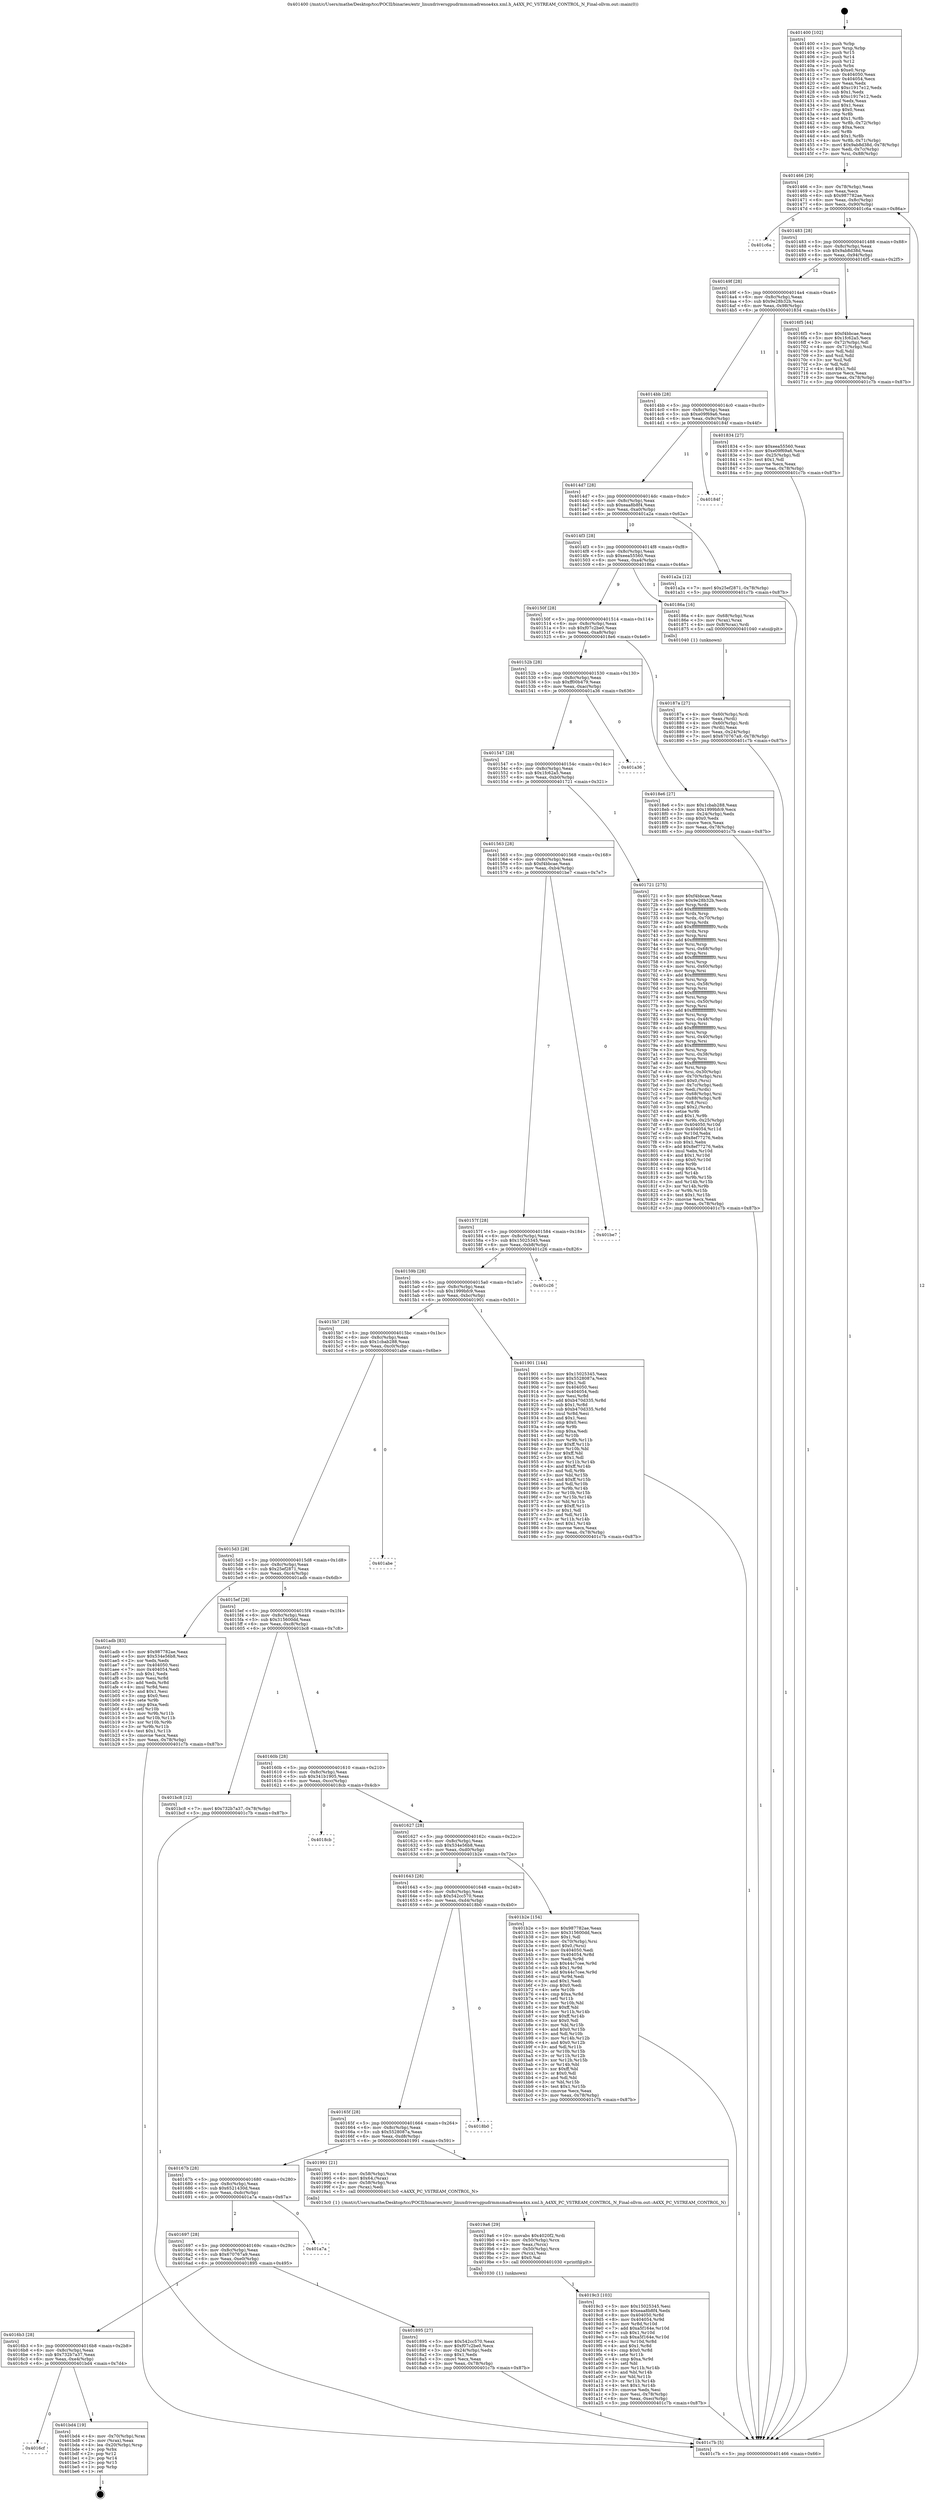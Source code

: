 digraph "0x401400" {
  label = "0x401400 (/mnt/c/Users/mathe/Desktop/tcc/POCII/binaries/extr_linuxdriversgpudrmmsmadrenoa4xx.xml.h_A4XX_PC_VSTREAM_CONTROL_N_Final-ollvm.out::main(0))"
  labelloc = "t"
  node[shape=record]

  Entry [label="",width=0.3,height=0.3,shape=circle,fillcolor=black,style=filled]
  "0x401466" [label="{
     0x401466 [29]\l
     | [instrs]\l
     &nbsp;&nbsp;0x401466 \<+3\>: mov -0x78(%rbp),%eax\l
     &nbsp;&nbsp;0x401469 \<+2\>: mov %eax,%ecx\l
     &nbsp;&nbsp;0x40146b \<+6\>: sub $0x987782ae,%ecx\l
     &nbsp;&nbsp;0x401471 \<+6\>: mov %eax,-0x8c(%rbp)\l
     &nbsp;&nbsp;0x401477 \<+6\>: mov %ecx,-0x90(%rbp)\l
     &nbsp;&nbsp;0x40147d \<+6\>: je 0000000000401c6a \<main+0x86a\>\l
  }"]
  "0x401c6a" [label="{
     0x401c6a\l
  }", style=dashed]
  "0x401483" [label="{
     0x401483 [28]\l
     | [instrs]\l
     &nbsp;&nbsp;0x401483 \<+5\>: jmp 0000000000401488 \<main+0x88\>\l
     &nbsp;&nbsp;0x401488 \<+6\>: mov -0x8c(%rbp),%eax\l
     &nbsp;&nbsp;0x40148e \<+5\>: sub $0x9ab8d38d,%eax\l
     &nbsp;&nbsp;0x401493 \<+6\>: mov %eax,-0x94(%rbp)\l
     &nbsp;&nbsp;0x401499 \<+6\>: je 00000000004016f5 \<main+0x2f5\>\l
  }"]
  Exit [label="",width=0.3,height=0.3,shape=circle,fillcolor=black,style=filled,peripheries=2]
  "0x4016f5" [label="{
     0x4016f5 [44]\l
     | [instrs]\l
     &nbsp;&nbsp;0x4016f5 \<+5\>: mov $0xf4bbcae,%eax\l
     &nbsp;&nbsp;0x4016fa \<+5\>: mov $0x1fc62a5,%ecx\l
     &nbsp;&nbsp;0x4016ff \<+3\>: mov -0x72(%rbp),%dl\l
     &nbsp;&nbsp;0x401702 \<+4\>: mov -0x71(%rbp),%sil\l
     &nbsp;&nbsp;0x401706 \<+3\>: mov %dl,%dil\l
     &nbsp;&nbsp;0x401709 \<+3\>: and %sil,%dil\l
     &nbsp;&nbsp;0x40170c \<+3\>: xor %sil,%dl\l
     &nbsp;&nbsp;0x40170f \<+3\>: or %dl,%dil\l
     &nbsp;&nbsp;0x401712 \<+4\>: test $0x1,%dil\l
     &nbsp;&nbsp;0x401716 \<+3\>: cmovne %ecx,%eax\l
     &nbsp;&nbsp;0x401719 \<+3\>: mov %eax,-0x78(%rbp)\l
     &nbsp;&nbsp;0x40171c \<+5\>: jmp 0000000000401c7b \<main+0x87b\>\l
  }"]
  "0x40149f" [label="{
     0x40149f [28]\l
     | [instrs]\l
     &nbsp;&nbsp;0x40149f \<+5\>: jmp 00000000004014a4 \<main+0xa4\>\l
     &nbsp;&nbsp;0x4014a4 \<+6\>: mov -0x8c(%rbp),%eax\l
     &nbsp;&nbsp;0x4014aa \<+5\>: sub $0x9e28b32b,%eax\l
     &nbsp;&nbsp;0x4014af \<+6\>: mov %eax,-0x98(%rbp)\l
     &nbsp;&nbsp;0x4014b5 \<+6\>: je 0000000000401834 \<main+0x434\>\l
  }"]
  "0x401c7b" [label="{
     0x401c7b [5]\l
     | [instrs]\l
     &nbsp;&nbsp;0x401c7b \<+5\>: jmp 0000000000401466 \<main+0x66\>\l
  }"]
  "0x401400" [label="{
     0x401400 [102]\l
     | [instrs]\l
     &nbsp;&nbsp;0x401400 \<+1\>: push %rbp\l
     &nbsp;&nbsp;0x401401 \<+3\>: mov %rsp,%rbp\l
     &nbsp;&nbsp;0x401404 \<+2\>: push %r15\l
     &nbsp;&nbsp;0x401406 \<+2\>: push %r14\l
     &nbsp;&nbsp;0x401408 \<+2\>: push %r12\l
     &nbsp;&nbsp;0x40140a \<+1\>: push %rbx\l
     &nbsp;&nbsp;0x40140b \<+7\>: sub $0xe0,%rsp\l
     &nbsp;&nbsp;0x401412 \<+7\>: mov 0x404050,%eax\l
     &nbsp;&nbsp;0x401419 \<+7\>: mov 0x404054,%ecx\l
     &nbsp;&nbsp;0x401420 \<+2\>: mov %eax,%edx\l
     &nbsp;&nbsp;0x401422 \<+6\>: add $0xc1917e12,%edx\l
     &nbsp;&nbsp;0x401428 \<+3\>: sub $0x1,%edx\l
     &nbsp;&nbsp;0x40142b \<+6\>: sub $0xc1917e12,%edx\l
     &nbsp;&nbsp;0x401431 \<+3\>: imul %edx,%eax\l
     &nbsp;&nbsp;0x401434 \<+3\>: and $0x1,%eax\l
     &nbsp;&nbsp;0x401437 \<+3\>: cmp $0x0,%eax\l
     &nbsp;&nbsp;0x40143a \<+4\>: sete %r8b\l
     &nbsp;&nbsp;0x40143e \<+4\>: and $0x1,%r8b\l
     &nbsp;&nbsp;0x401442 \<+4\>: mov %r8b,-0x72(%rbp)\l
     &nbsp;&nbsp;0x401446 \<+3\>: cmp $0xa,%ecx\l
     &nbsp;&nbsp;0x401449 \<+4\>: setl %r8b\l
     &nbsp;&nbsp;0x40144d \<+4\>: and $0x1,%r8b\l
     &nbsp;&nbsp;0x401451 \<+4\>: mov %r8b,-0x71(%rbp)\l
     &nbsp;&nbsp;0x401455 \<+7\>: movl $0x9ab8d38d,-0x78(%rbp)\l
     &nbsp;&nbsp;0x40145c \<+3\>: mov %edi,-0x7c(%rbp)\l
     &nbsp;&nbsp;0x40145f \<+7\>: mov %rsi,-0x88(%rbp)\l
  }"]
  "0x4016cf" [label="{
     0x4016cf\l
  }", style=dashed]
  "0x401834" [label="{
     0x401834 [27]\l
     | [instrs]\l
     &nbsp;&nbsp;0x401834 \<+5\>: mov $0xeea55560,%eax\l
     &nbsp;&nbsp;0x401839 \<+5\>: mov $0xe09f69a6,%ecx\l
     &nbsp;&nbsp;0x40183e \<+3\>: mov -0x25(%rbp),%dl\l
     &nbsp;&nbsp;0x401841 \<+3\>: test $0x1,%dl\l
     &nbsp;&nbsp;0x401844 \<+3\>: cmovne %ecx,%eax\l
     &nbsp;&nbsp;0x401847 \<+3\>: mov %eax,-0x78(%rbp)\l
     &nbsp;&nbsp;0x40184a \<+5\>: jmp 0000000000401c7b \<main+0x87b\>\l
  }"]
  "0x4014bb" [label="{
     0x4014bb [28]\l
     | [instrs]\l
     &nbsp;&nbsp;0x4014bb \<+5\>: jmp 00000000004014c0 \<main+0xc0\>\l
     &nbsp;&nbsp;0x4014c0 \<+6\>: mov -0x8c(%rbp),%eax\l
     &nbsp;&nbsp;0x4014c6 \<+5\>: sub $0xe09f69a6,%eax\l
     &nbsp;&nbsp;0x4014cb \<+6\>: mov %eax,-0x9c(%rbp)\l
     &nbsp;&nbsp;0x4014d1 \<+6\>: je 000000000040184f \<main+0x44f\>\l
  }"]
  "0x401bd4" [label="{
     0x401bd4 [19]\l
     | [instrs]\l
     &nbsp;&nbsp;0x401bd4 \<+4\>: mov -0x70(%rbp),%rax\l
     &nbsp;&nbsp;0x401bd8 \<+2\>: mov (%rax),%eax\l
     &nbsp;&nbsp;0x401bda \<+4\>: lea -0x20(%rbp),%rsp\l
     &nbsp;&nbsp;0x401bde \<+1\>: pop %rbx\l
     &nbsp;&nbsp;0x401bdf \<+2\>: pop %r12\l
     &nbsp;&nbsp;0x401be1 \<+2\>: pop %r14\l
     &nbsp;&nbsp;0x401be3 \<+2\>: pop %r15\l
     &nbsp;&nbsp;0x401be5 \<+1\>: pop %rbp\l
     &nbsp;&nbsp;0x401be6 \<+1\>: ret\l
  }"]
  "0x40184f" [label="{
     0x40184f\l
  }", style=dashed]
  "0x4014d7" [label="{
     0x4014d7 [28]\l
     | [instrs]\l
     &nbsp;&nbsp;0x4014d7 \<+5\>: jmp 00000000004014dc \<main+0xdc\>\l
     &nbsp;&nbsp;0x4014dc \<+6\>: mov -0x8c(%rbp),%eax\l
     &nbsp;&nbsp;0x4014e2 \<+5\>: sub $0xeaa8b8f4,%eax\l
     &nbsp;&nbsp;0x4014e7 \<+6\>: mov %eax,-0xa0(%rbp)\l
     &nbsp;&nbsp;0x4014ed \<+6\>: je 0000000000401a2a \<main+0x62a\>\l
  }"]
  "0x4019c3" [label="{
     0x4019c3 [103]\l
     | [instrs]\l
     &nbsp;&nbsp;0x4019c3 \<+5\>: mov $0x15025345,%esi\l
     &nbsp;&nbsp;0x4019c8 \<+5\>: mov $0xeaa8b8f4,%edx\l
     &nbsp;&nbsp;0x4019cd \<+8\>: mov 0x404050,%r8d\l
     &nbsp;&nbsp;0x4019d5 \<+8\>: mov 0x404054,%r9d\l
     &nbsp;&nbsp;0x4019dd \<+3\>: mov %r8d,%r10d\l
     &nbsp;&nbsp;0x4019e0 \<+7\>: add $0xa5f164e,%r10d\l
     &nbsp;&nbsp;0x4019e7 \<+4\>: sub $0x1,%r10d\l
     &nbsp;&nbsp;0x4019eb \<+7\>: sub $0xa5f164e,%r10d\l
     &nbsp;&nbsp;0x4019f2 \<+4\>: imul %r10d,%r8d\l
     &nbsp;&nbsp;0x4019f6 \<+4\>: and $0x1,%r8d\l
     &nbsp;&nbsp;0x4019fa \<+4\>: cmp $0x0,%r8d\l
     &nbsp;&nbsp;0x4019fe \<+4\>: sete %r11b\l
     &nbsp;&nbsp;0x401a02 \<+4\>: cmp $0xa,%r9d\l
     &nbsp;&nbsp;0x401a06 \<+3\>: setl %bl\l
     &nbsp;&nbsp;0x401a09 \<+3\>: mov %r11b,%r14b\l
     &nbsp;&nbsp;0x401a0c \<+3\>: and %bl,%r14b\l
     &nbsp;&nbsp;0x401a0f \<+3\>: xor %bl,%r11b\l
     &nbsp;&nbsp;0x401a12 \<+3\>: or %r11b,%r14b\l
     &nbsp;&nbsp;0x401a15 \<+4\>: test $0x1,%r14b\l
     &nbsp;&nbsp;0x401a19 \<+3\>: cmovne %edx,%esi\l
     &nbsp;&nbsp;0x401a1c \<+3\>: mov %esi,-0x78(%rbp)\l
     &nbsp;&nbsp;0x401a1f \<+6\>: mov %eax,-0xec(%rbp)\l
     &nbsp;&nbsp;0x401a25 \<+5\>: jmp 0000000000401c7b \<main+0x87b\>\l
  }"]
  "0x401a2a" [label="{
     0x401a2a [12]\l
     | [instrs]\l
     &nbsp;&nbsp;0x401a2a \<+7\>: movl $0x25ef2871,-0x78(%rbp)\l
     &nbsp;&nbsp;0x401a31 \<+5\>: jmp 0000000000401c7b \<main+0x87b\>\l
  }"]
  "0x4014f3" [label="{
     0x4014f3 [28]\l
     | [instrs]\l
     &nbsp;&nbsp;0x4014f3 \<+5\>: jmp 00000000004014f8 \<main+0xf8\>\l
     &nbsp;&nbsp;0x4014f8 \<+6\>: mov -0x8c(%rbp),%eax\l
     &nbsp;&nbsp;0x4014fe \<+5\>: sub $0xeea55560,%eax\l
     &nbsp;&nbsp;0x401503 \<+6\>: mov %eax,-0xa4(%rbp)\l
     &nbsp;&nbsp;0x401509 \<+6\>: je 000000000040186a \<main+0x46a\>\l
  }"]
  "0x4019a6" [label="{
     0x4019a6 [29]\l
     | [instrs]\l
     &nbsp;&nbsp;0x4019a6 \<+10\>: movabs $0x4020f2,%rdi\l
     &nbsp;&nbsp;0x4019b0 \<+4\>: mov -0x50(%rbp),%rcx\l
     &nbsp;&nbsp;0x4019b4 \<+2\>: mov %eax,(%rcx)\l
     &nbsp;&nbsp;0x4019b6 \<+4\>: mov -0x50(%rbp),%rcx\l
     &nbsp;&nbsp;0x4019ba \<+2\>: mov (%rcx),%esi\l
     &nbsp;&nbsp;0x4019bc \<+2\>: mov $0x0,%al\l
     &nbsp;&nbsp;0x4019be \<+5\>: call 0000000000401030 \<printf@plt\>\l
     | [calls]\l
     &nbsp;&nbsp;0x401030 \{1\} (unknown)\l
  }"]
  "0x40186a" [label="{
     0x40186a [16]\l
     | [instrs]\l
     &nbsp;&nbsp;0x40186a \<+4\>: mov -0x68(%rbp),%rax\l
     &nbsp;&nbsp;0x40186e \<+3\>: mov (%rax),%rax\l
     &nbsp;&nbsp;0x401871 \<+4\>: mov 0x8(%rax),%rdi\l
     &nbsp;&nbsp;0x401875 \<+5\>: call 0000000000401040 \<atoi@plt\>\l
     | [calls]\l
     &nbsp;&nbsp;0x401040 \{1\} (unknown)\l
  }"]
  "0x40150f" [label="{
     0x40150f [28]\l
     | [instrs]\l
     &nbsp;&nbsp;0x40150f \<+5\>: jmp 0000000000401514 \<main+0x114\>\l
     &nbsp;&nbsp;0x401514 \<+6\>: mov -0x8c(%rbp),%eax\l
     &nbsp;&nbsp;0x40151a \<+5\>: sub $0xf07c2be0,%eax\l
     &nbsp;&nbsp;0x40151f \<+6\>: mov %eax,-0xa8(%rbp)\l
     &nbsp;&nbsp;0x401525 \<+6\>: je 00000000004018e6 \<main+0x4e6\>\l
  }"]
  "0x4016b3" [label="{
     0x4016b3 [28]\l
     | [instrs]\l
     &nbsp;&nbsp;0x4016b3 \<+5\>: jmp 00000000004016b8 \<main+0x2b8\>\l
     &nbsp;&nbsp;0x4016b8 \<+6\>: mov -0x8c(%rbp),%eax\l
     &nbsp;&nbsp;0x4016be \<+5\>: sub $0x732b7a37,%eax\l
     &nbsp;&nbsp;0x4016c3 \<+6\>: mov %eax,-0xe4(%rbp)\l
     &nbsp;&nbsp;0x4016c9 \<+6\>: je 0000000000401bd4 \<main+0x7d4\>\l
  }"]
  "0x4018e6" [label="{
     0x4018e6 [27]\l
     | [instrs]\l
     &nbsp;&nbsp;0x4018e6 \<+5\>: mov $0x1cbab288,%eax\l
     &nbsp;&nbsp;0x4018eb \<+5\>: mov $0x1999bfc9,%ecx\l
     &nbsp;&nbsp;0x4018f0 \<+3\>: mov -0x24(%rbp),%edx\l
     &nbsp;&nbsp;0x4018f3 \<+3\>: cmp $0x0,%edx\l
     &nbsp;&nbsp;0x4018f6 \<+3\>: cmove %ecx,%eax\l
     &nbsp;&nbsp;0x4018f9 \<+3\>: mov %eax,-0x78(%rbp)\l
     &nbsp;&nbsp;0x4018fc \<+5\>: jmp 0000000000401c7b \<main+0x87b\>\l
  }"]
  "0x40152b" [label="{
     0x40152b [28]\l
     | [instrs]\l
     &nbsp;&nbsp;0x40152b \<+5\>: jmp 0000000000401530 \<main+0x130\>\l
     &nbsp;&nbsp;0x401530 \<+6\>: mov -0x8c(%rbp),%eax\l
     &nbsp;&nbsp;0x401536 \<+5\>: sub $0xff00b479,%eax\l
     &nbsp;&nbsp;0x40153b \<+6\>: mov %eax,-0xac(%rbp)\l
     &nbsp;&nbsp;0x401541 \<+6\>: je 0000000000401a36 \<main+0x636\>\l
  }"]
  "0x401895" [label="{
     0x401895 [27]\l
     | [instrs]\l
     &nbsp;&nbsp;0x401895 \<+5\>: mov $0x542cc570,%eax\l
     &nbsp;&nbsp;0x40189a \<+5\>: mov $0xf07c2be0,%ecx\l
     &nbsp;&nbsp;0x40189f \<+3\>: mov -0x24(%rbp),%edx\l
     &nbsp;&nbsp;0x4018a2 \<+3\>: cmp $0x1,%edx\l
     &nbsp;&nbsp;0x4018a5 \<+3\>: cmovl %ecx,%eax\l
     &nbsp;&nbsp;0x4018a8 \<+3\>: mov %eax,-0x78(%rbp)\l
     &nbsp;&nbsp;0x4018ab \<+5\>: jmp 0000000000401c7b \<main+0x87b\>\l
  }"]
  "0x401a36" [label="{
     0x401a36\l
  }", style=dashed]
  "0x401547" [label="{
     0x401547 [28]\l
     | [instrs]\l
     &nbsp;&nbsp;0x401547 \<+5\>: jmp 000000000040154c \<main+0x14c\>\l
     &nbsp;&nbsp;0x40154c \<+6\>: mov -0x8c(%rbp),%eax\l
     &nbsp;&nbsp;0x401552 \<+5\>: sub $0x1fc62a5,%eax\l
     &nbsp;&nbsp;0x401557 \<+6\>: mov %eax,-0xb0(%rbp)\l
     &nbsp;&nbsp;0x40155d \<+6\>: je 0000000000401721 \<main+0x321\>\l
  }"]
  "0x401697" [label="{
     0x401697 [28]\l
     | [instrs]\l
     &nbsp;&nbsp;0x401697 \<+5\>: jmp 000000000040169c \<main+0x29c\>\l
     &nbsp;&nbsp;0x40169c \<+6\>: mov -0x8c(%rbp),%eax\l
     &nbsp;&nbsp;0x4016a2 \<+5\>: sub $0x670767a9,%eax\l
     &nbsp;&nbsp;0x4016a7 \<+6\>: mov %eax,-0xe0(%rbp)\l
     &nbsp;&nbsp;0x4016ad \<+6\>: je 0000000000401895 \<main+0x495\>\l
  }"]
  "0x401721" [label="{
     0x401721 [275]\l
     | [instrs]\l
     &nbsp;&nbsp;0x401721 \<+5\>: mov $0xf4bbcae,%eax\l
     &nbsp;&nbsp;0x401726 \<+5\>: mov $0x9e28b32b,%ecx\l
     &nbsp;&nbsp;0x40172b \<+3\>: mov %rsp,%rdx\l
     &nbsp;&nbsp;0x40172e \<+4\>: add $0xfffffffffffffff0,%rdx\l
     &nbsp;&nbsp;0x401732 \<+3\>: mov %rdx,%rsp\l
     &nbsp;&nbsp;0x401735 \<+4\>: mov %rdx,-0x70(%rbp)\l
     &nbsp;&nbsp;0x401739 \<+3\>: mov %rsp,%rdx\l
     &nbsp;&nbsp;0x40173c \<+4\>: add $0xfffffffffffffff0,%rdx\l
     &nbsp;&nbsp;0x401740 \<+3\>: mov %rdx,%rsp\l
     &nbsp;&nbsp;0x401743 \<+3\>: mov %rsp,%rsi\l
     &nbsp;&nbsp;0x401746 \<+4\>: add $0xfffffffffffffff0,%rsi\l
     &nbsp;&nbsp;0x40174a \<+3\>: mov %rsi,%rsp\l
     &nbsp;&nbsp;0x40174d \<+4\>: mov %rsi,-0x68(%rbp)\l
     &nbsp;&nbsp;0x401751 \<+3\>: mov %rsp,%rsi\l
     &nbsp;&nbsp;0x401754 \<+4\>: add $0xfffffffffffffff0,%rsi\l
     &nbsp;&nbsp;0x401758 \<+3\>: mov %rsi,%rsp\l
     &nbsp;&nbsp;0x40175b \<+4\>: mov %rsi,-0x60(%rbp)\l
     &nbsp;&nbsp;0x40175f \<+3\>: mov %rsp,%rsi\l
     &nbsp;&nbsp;0x401762 \<+4\>: add $0xfffffffffffffff0,%rsi\l
     &nbsp;&nbsp;0x401766 \<+3\>: mov %rsi,%rsp\l
     &nbsp;&nbsp;0x401769 \<+4\>: mov %rsi,-0x58(%rbp)\l
     &nbsp;&nbsp;0x40176d \<+3\>: mov %rsp,%rsi\l
     &nbsp;&nbsp;0x401770 \<+4\>: add $0xfffffffffffffff0,%rsi\l
     &nbsp;&nbsp;0x401774 \<+3\>: mov %rsi,%rsp\l
     &nbsp;&nbsp;0x401777 \<+4\>: mov %rsi,-0x50(%rbp)\l
     &nbsp;&nbsp;0x40177b \<+3\>: mov %rsp,%rsi\l
     &nbsp;&nbsp;0x40177e \<+4\>: add $0xfffffffffffffff0,%rsi\l
     &nbsp;&nbsp;0x401782 \<+3\>: mov %rsi,%rsp\l
     &nbsp;&nbsp;0x401785 \<+4\>: mov %rsi,-0x48(%rbp)\l
     &nbsp;&nbsp;0x401789 \<+3\>: mov %rsp,%rsi\l
     &nbsp;&nbsp;0x40178c \<+4\>: add $0xfffffffffffffff0,%rsi\l
     &nbsp;&nbsp;0x401790 \<+3\>: mov %rsi,%rsp\l
     &nbsp;&nbsp;0x401793 \<+4\>: mov %rsi,-0x40(%rbp)\l
     &nbsp;&nbsp;0x401797 \<+3\>: mov %rsp,%rsi\l
     &nbsp;&nbsp;0x40179a \<+4\>: add $0xfffffffffffffff0,%rsi\l
     &nbsp;&nbsp;0x40179e \<+3\>: mov %rsi,%rsp\l
     &nbsp;&nbsp;0x4017a1 \<+4\>: mov %rsi,-0x38(%rbp)\l
     &nbsp;&nbsp;0x4017a5 \<+3\>: mov %rsp,%rsi\l
     &nbsp;&nbsp;0x4017a8 \<+4\>: add $0xfffffffffffffff0,%rsi\l
     &nbsp;&nbsp;0x4017ac \<+3\>: mov %rsi,%rsp\l
     &nbsp;&nbsp;0x4017af \<+4\>: mov %rsi,-0x30(%rbp)\l
     &nbsp;&nbsp;0x4017b3 \<+4\>: mov -0x70(%rbp),%rsi\l
     &nbsp;&nbsp;0x4017b7 \<+6\>: movl $0x0,(%rsi)\l
     &nbsp;&nbsp;0x4017bd \<+3\>: mov -0x7c(%rbp),%edi\l
     &nbsp;&nbsp;0x4017c0 \<+2\>: mov %edi,(%rdx)\l
     &nbsp;&nbsp;0x4017c2 \<+4\>: mov -0x68(%rbp),%rsi\l
     &nbsp;&nbsp;0x4017c6 \<+7\>: mov -0x88(%rbp),%r8\l
     &nbsp;&nbsp;0x4017cd \<+3\>: mov %r8,(%rsi)\l
     &nbsp;&nbsp;0x4017d0 \<+3\>: cmpl $0x2,(%rdx)\l
     &nbsp;&nbsp;0x4017d3 \<+4\>: setne %r9b\l
     &nbsp;&nbsp;0x4017d7 \<+4\>: and $0x1,%r9b\l
     &nbsp;&nbsp;0x4017db \<+4\>: mov %r9b,-0x25(%rbp)\l
     &nbsp;&nbsp;0x4017df \<+8\>: mov 0x404050,%r10d\l
     &nbsp;&nbsp;0x4017e7 \<+8\>: mov 0x404054,%r11d\l
     &nbsp;&nbsp;0x4017ef \<+3\>: mov %r10d,%ebx\l
     &nbsp;&nbsp;0x4017f2 \<+6\>: sub $0x8ef77276,%ebx\l
     &nbsp;&nbsp;0x4017f8 \<+3\>: sub $0x1,%ebx\l
     &nbsp;&nbsp;0x4017fb \<+6\>: add $0x8ef77276,%ebx\l
     &nbsp;&nbsp;0x401801 \<+4\>: imul %ebx,%r10d\l
     &nbsp;&nbsp;0x401805 \<+4\>: and $0x1,%r10d\l
     &nbsp;&nbsp;0x401809 \<+4\>: cmp $0x0,%r10d\l
     &nbsp;&nbsp;0x40180d \<+4\>: sete %r9b\l
     &nbsp;&nbsp;0x401811 \<+4\>: cmp $0xa,%r11d\l
     &nbsp;&nbsp;0x401815 \<+4\>: setl %r14b\l
     &nbsp;&nbsp;0x401819 \<+3\>: mov %r9b,%r15b\l
     &nbsp;&nbsp;0x40181c \<+3\>: and %r14b,%r15b\l
     &nbsp;&nbsp;0x40181f \<+3\>: xor %r14b,%r9b\l
     &nbsp;&nbsp;0x401822 \<+3\>: or %r9b,%r15b\l
     &nbsp;&nbsp;0x401825 \<+4\>: test $0x1,%r15b\l
     &nbsp;&nbsp;0x401829 \<+3\>: cmovne %ecx,%eax\l
     &nbsp;&nbsp;0x40182c \<+3\>: mov %eax,-0x78(%rbp)\l
     &nbsp;&nbsp;0x40182f \<+5\>: jmp 0000000000401c7b \<main+0x87b\>\l
  }"]
  "0x401563" [label="{
     0x401563 [28]\l
     | [instrs]\l
     &nbsp;&nbsp;0x401563 \<+5\>: jmp 0000000000401568 \<main+0x168\>\l
     &nbsp;&nbsp;0x401568 \<+6\>: mov -0x8c(%rbp),%eax\l
     &nbsp;&nbsp;0x40156e \<+5\>: sub $0xf4bbcae,%eax\l
     &nbsp;&nbsp;0x401573 \<+6\>: mov %eax,-0xb4(%rbp)\l
     &nbsp;&nbsp;0x401579 \<+6\>: je 0000000000401be7 \<main+0x7e7\>\l
  }"]
  "0x401a7a" [label="{
     0x401a7a\l
  }", style=dashed]
  "0x40187a" [label="{
     0x40187a [27]\l
     | [instrs]\l
     &nbsp;&nbsp;0x40187a \<+4\>: mov -0x60(%rbp),%rdi\l
     &nbsp;&nbsp;0x40187e \<+2\>: mov %eax,(%rdi)\l
     &nbsp;&nbsp;0x401880 \<+4\>: mov -0x60(%rbp),%rdi\l
     &nbsp;&nbsp;0x401884 \<+2\>: mov (%rdi),%eax\l
     &nbsp;&nbsp;0x401886 \<+3\>: mov %eax,-0x24(%rbp)\l
     &nbsp;&nbsp;0x401889 \<+7\>: movl $0x670767a9,-0x78(%rbp)\l
     &nbsp;&nbsp;0x401890 \<+5\>: jmp 0000000000401c7b \<main+0x87b\>\l
  }"]
  "0x40167b" [label="{
     0x40167b [28]\l
     | [instrs]\l
     &nbsp;&nbsp;0x40167b \<+5\>: jmp 0000000000401680 \<main+0x280\>\l
     &nbsp;&nbsp;0x401680 \<+6\>: mov -0x8c(%rbp),%eax\l
     &nbsp;&nbsp;0x401686 \<+5\>: sub $0x6521430d,%eax\l
     &nbsp;&nbsp;0x40168b \<+6\>: mov %eax,-0xdc(%rbp)\l
     &nbsp;&nbsp;0x401691 \<+6\>: je 0000000000401a7a \<main+0x67a\>\l
  }"]
  "0x401be7" [label="{
     0x401be7\l
  }", style=dashed]
  "0x40157f" [label="{
     0x40157f [28]\l
     | [instrs]\l
     &nbsp;&nbsp;0x40157f \<+5\>: jmp 0000000000401584 \<main+0x184\>\l
     &nbsp;&nbsp;0x401584 \<+6\>: mov -0x8c(%rbp),%eax\l
     &nbsp;&nbsp;0x40158a \<+5\>: sub $0x15025345,%eax\l
     &nbsp;&nbsp;0x40158f \<+6\>: mov %eax,-0xb8(%rbp)\l
     &nbsp;&nbsp;0x401595 \<+6\>: je 0000000000401c26 \<main+0x826\>\l
  }"]
  "0x401991" [label="{
     0x401991 [21]\l
     | [instrs]\l
     &nbsp;&nbsp;0x401991 \<+4\>: mov -0x58(%rbp),%rax\l
     &nbsp;&nbsp;0x401995 \<+6\>: movl $0x64,(%rax)\l
     &nbsp;&nbsp;0x40199b \<+4\>: mov -0x58(%rbp),%rax\l
     &nbsp;&nbsp;0x40199f \<+2\>: mov (%rax),%edi\l
     &nbsp;&nbsp;0x4019a1 \<+5\>: call 00000000004013c0 \<A4XX_PC_VSTREAM_CONTROL_N\>\l
     | [calls]\l
     &nbsp;&nbsp;0x4013c0 \{1\} (/mnt/c/Users/mathe/Desktop/tcc/POCII/binaries/extr_linuxdriversgpudrmmsmadrenoa4xx.xml.h_A4XX_PC_VSTREAM_CONTROL_N_Final-ollvm.out::A4XX_PC_VSTREAM_CONTROL_N)\l
  }"]
  "0x401c26" [label="{
     0x401c26\l
  }", style=dashed]
  "0x40159b" [label="{
     0x40159b [28]\l
     | [instrs]\l
     &nbsp;&nbsp;0x40159b \<+5\>: jmp 00000000004015a0 \<main+0x1a0\>\l
     &nbsp;&nbsp;0x4015a0 \<+6\>: mov -0x8c(%rbp),%eax\l
     &nbsp;&nbsp;0x4015a6 \<+5\>: sub $0x1999bfc9,%eax\l
     &nbsp;&nbsp;0x4015ab \<+6\>: mov %eax,-0xbc(%rbp)\l
     &nbsp;&nbsp;0x4015b1 \<+6\>: je 0000000000401901 \<main+0x501\>\l
  }"]
  "0x40165f" [label="{
     0x40165f [28]\l
     | [instrs]\l
     &nbsp;&nbsp;0x40165f \<+5\>: jmp 0000000000401664 \<main+0x264\>\l
     &nbsp;&nbsp;0x401664 \<+6\>: mov -0x8c(%rbp),%eax\l
     &nbsp;&nbsp;0x40166a \<+5\>: sub $0x5528087a,%eax\l
     &nbsp;&nbsp;0x40166f \<+6\>: mov %eax,-0xd8(%rbp)\l
     &nbsp;&nbsp;0x401675 \<+6\>: je 0000000000401991 \<main+0x591\>\l
  }"]
  "0x401901" [label="{
     0x401901 [144]\l
     | [instrs]\l
     &nbsp;&nbsp;0x401901 \<+5\>: mov $0x15025345,%eax\l
     &nbsp;&nbsp;0x401906 \<+5\>: mov $0x5528087a,%ecx\l
     &nbsp;&nbsp;0x40190b \<+2\>: mov $0x1,%dl\l
     &nbsp;&nbsp;0x40190d \<+7\>: mov 0x404050,%esi\l
     &nbsp;&nbsp;0x401914 \<+7\>: mov 0x404054,%edi\l
     &nbsp;&nbsp;0x40191b \<+3\>: mov %esi,%r8d\l
     &nbsp;&nbsp;0x40191e \<+7\>: add $0xb470d335,%r8d\l
     &nbsp;&nbsp;0x401925 \<+4\>: sub $0x1,%r8d\l
     &nbsp;&nbsp;0x401929 \<+7\>: sub $0xb470d335,%r8d\l
     &nbsp;&nbsp;0x401930 \<+4\>: imul %r8d,%esi\l
     &nbsp;&nbsp;0x401934 \<+3\>: and $0x1,%esi\l
     &nbsp;&nbsp;0x401937 \<+3\>: cmp $0x0,%esi\l
     &nbsp;&nbsp;0x40193a \<+4\>: sete %r9b\l
     &nbsp;&nbsp;0x40193e \<+3\>: cmp $0xa,%edi\l
     &nbsp;&nbsp;0x401941 \<+4\>: setl %r10b\l
     &nbsp;&nbsp;0x401945 \<+3\>: mov %r9b,%r11b\l
     &nbsp;&nbsp;0x401948 \<+4\>: xor $0xff,%r11b\l
     &nbsp;&nbsp;0x40194c \<+3\>: mov %r10b,%bl\l
     &nbsp;&nbsp;0x40194f \<+3\>: xor $0xff,%bl\l
     &nbsp;&nbsp;0x401952 \<+3\>: xor $0x1,%dl\l
     &nbsp;&nbsp;0x401955 \<+3\>: mov %r11b,%r14b\l
     &nbsp;&nbsp;0x401958 \<+4\>: and $0xff,%r14b\l
     &nbsp;&nbsp;0x40195c \<+3\>: and %dl,%r9b\l
     &nbsp;&nbsp;0x40195f \<+3\>: mov %bl,%r15b\l
     &nbsp;&nbsp;0x401962 \<+4\>: and $0xff,%r15b\l
     &nbsp;&nbsp;0x401966 \<+3\>: and %dl,%r10b\l
     &nbsp;&nbsp;0x401969 \<+3\>: or %r9b,%r14b\l
     &nbsp;&nbsp;0x40196c \<+3\>: or %r10b,%r15b\l
     &nbsp;&nbsp;0x40196f \<+3\>: xor %r15b,%r14b\l
     &nbsp;&nbsp;0x401972 \<+3\>: or %bl,%r11b\l
     &nbsp;&nbsp;0x401975 \<+4\>: xor $0xff,%r11b\l
     &nbsp;&nbsp;0x401979 \<+3\>: or $0x1,%dl\l
     &nbsp;&nbsp;0x40197c \<+3\>: and %dl,%r11b\l
     &nbsp;&nbsp;0x40197f \<+3\>: or %r11b,%r14b\l
     &nbsp;&nbsp;0x401982 \<+4\>: test $0x1,%r14b\l
     &nbsp;&nbsp;0x401986 \<+3\>: cmovne %ecx,%eax\l
     &nbsp;&nbsp;0x401989 \<+3\>: mov %eax,-0x78(%rbp)\l
     &nbsp;&nbsp;0x40198c \<+5\>: jmp 0000000000401c7b \<main+0x87b\>\l
  }"]
  "0x4015b7" [label="{
     0x4015b7 [28]\l
     | [instrs]\l
     &nbsp;&nbsp;0x4015b7 \<+5\>: jmp 00000000004015bc \<main+0x1bc\>\l
     &nbsp;&nbsp;0x4015bc \<+6\>: mov -0x8c(%rbp),%eax\l
     &nbsp;&nbsp;0x4015c2 \<+5\>: sub $0x1cbab288,%eax\l
     &nbsp;&nbsp;0x4015c7 \<+6\>: mov %eax,-0xc0(%rbp)\l
     &nbsp;&nbsp;0x4015cd \<+6\>: je 0000000000401abe \<main+0x6be\>\l
  }"]
  "0x4018b0" [label="{
     0x4018b0\l
  }", style=dashed]
  "0x401abe" [label="{
     0x401abe\l
  }", style=dashed]
  "0x4015d3" [label="{
     0x4015d3 [28]\l
     | [instrs]\l
     &nbsp;&nbsp;0x4015d3 \<+5\>: jmp 00000000004015d8 \<main+0x1d8\>\l
     &nbsp;&nbsp;0x4015d8 \<+6\>: mov -0x8c(%rbp),%eax\l
     &nbsp;&nbsp;0x4015de \<+5\>: sub $0x25ef2871,%eax\l
     &nbsp;&nbsp;0x4015e3 \<+6\>: mov %eax,-0xc4(%rbp)\l
     &nbsp;&nbsp;0x4015e9 \<+6\>: je 0000000000401adb \<main+0x6db\>\l
  }"]
  "0x401643" [label="{
     0x401643 [28]\l
     | [instrs]\l
     &nbsp;&nbsp;0x401643 \<+5\>: jmp 0000000000401648 \<main+0x248\>\l
     &nbsp;&nbsp;0x401648 \<+6\>: mov -0x8c(%rbp),%eax\l
     &nbsp;&nbsp;0x40164e \<+5\>: sub $0x542cc570,%eax\l
     &nbsp;&nbsp;0x401653 \<+6\>: mov %eax,-0xd4(%rbp)\l
     &nbsp;&nbsp;0x401659 \<+6\>: je 00000000004018b0 \<main+0x4b0\>\l
  }"]
  "0x401adb" [label="{
     0x401adb [83]\l
     | [instrs]\l
     &nbsp;&nbsp;0x401adb \<+5\>: mov $0x987782ae,%eax\l
     &nbsp;&nbsp;0x401ae0 \<+5\>: mov $0x534e56b8,%ecx\l
     &nbsp;&nbsp;0x401ae5 \<+2\>: xor %edx,%edx\l
     &nbsp;&nbsp;0x401ae7 \<+7\>: mov 0x404050,%esi\l
     &nbsp;&nbsp;0x401aee \<+7\>: mov 0x404054,%edi\l
     &nbsp;&nbsp;0x401af5 \<+3\>: sub $0x1,%edx\l
     &nbsp;&nbsp;0x401af8 \<+3\>: mov %esi,%r8d\l
     &nbsp;&nbsp;0x401afb \<+3\>: add %edx,%r8d\l
     &nbsp;&nbsp;0x401afe \<+4\>: imul %r8d,%esi\l
     &nbsp;&nbsp;0x401b02 \<+3\>: and $0x1,%esi\l
     &nbsp;&nbsp;0x401b05 \<+3\>: cmp $0x0,%esi\l
     &nbsp;&nbsp;0x401b08 \<+4\>: sete %r9b\l
     &nbsp;&nbsp;0x401b0c \<+3\>: cmp $0xa,%edi\l
     &nbsp;&nbsp;0x401b0f \<+4\>: setl %r10b\l
     &nbsp;&nbsp;0x401b13 \<+3\>: mov %r9b,%r11b\l
     &nbsp;&nbsp;0x401b16 \<+3\>: and %r10b,%r11b\l
     &nbsp;&nbsp;0x401b19 \<+3\>: xor %r10b,%r9b\l
     &nbsp;&nbsp;0x401b1c \<+3\>: or %r9b,%r11b\l
     &nbsp;&nbsp;0x401b1f \<+4\>: test $0x1,%r11b\l
     &nbsp;&nbsp;0x401b23 \<+3\>: cmovne %ecx,%eax\l
     &nbsp;&nbsp;0x401b26 \<+3\>: mov %eax,-0x78(%rbp)\l
     &nbsp;&nbsp;0x401b29 \<+5\>: jmp 0000000000401c7b \<main+0x87b\>\l
  }"]
  "0x4015ef" [label="{
     0x4015ef [28]\l
     | [instrs]\l
     &nbsp;&nbsp;0x4015ef \<+5\>: jmp 00000000004015f4 \<main+0x1f4\>\l
     &nbsp;&nbsp;0x4015f4 \<+6\>: mov -0x8c(%rbp),%eax\l
     &nbsp;&nbsp;0x4015fa \<+5\>: sub $0x315600dd,%eax\l
     &nbsp;&nbsp;0x4015ff \<+6\>: mov %eax,-0xc8(%rbp)\l
     &nbsp;&nbsp;0x401605 \<+6\>: je 0000000000401bc8 \<main+0x7c8\>\l
  }"]
  "0x401b2e" [label="{
     0x401b2e [154]\l
     | [instrs]\l
     &nbsp;&nbsp;0x401b2e \<+5\>: mov $0x987782ae,%eax\l
     &nbsp;&nbsp;0x401b33 \<+5\>: mov $0x315600dd,%ecx\l
     &nbsp;&nbsp;0x401b38 \<+2\>: mov $0x1,%dl\l
     &nbsp;&nbsp;0x401b3a \<+4\>: mov -0x70(%rbp),%rsi\l
     &nbsp;&nbsp;0x401b3e \<+6\>: movl $0x0,(%rsi)\l
     &nbsp;&nbsp;0x401b44 \<+7\>: mov 0x404050,%edi\l
     &nbsp;&nbsp;0x401b4b \<+8\>: mov 0x404054,%r8d\l
     &nbsp;&nbsp;0x401b53 \<+3\>: mov %edi,%r9d\l
     &nbsp;&nbsp;0x401b56 \<+7\>: sub $0x44c7cee,%r9d\l
     &nbsp;&nbsp;0x401b5d \<+4\>: sub $0x1,%r9d\l
     &nbsp;&nbsp;0x401b61 \<+7\>: add $0x44c7cee,%r9d\l
     &nbsp;&nbsp;0x401b68 \<+4\>: imul %r9d,%edi\l
     &nbsp;&nbsp;0x401b6c \<+3\>: and $0x1,%edi\l
     &nbsp;&nbsp;0x401b6f \<+3\>: cmp $0x0,%edi\l
     &nbsp;&nbsp;0x401b72 \<+4\>: sete %r10b\l
     &nbsp;&nbsp;0x401b76 \<+4\>: cmp $0xa,%r8d\l
     &nbsp;&nbsp;0x401b7a \<+4\>: setl %r11b\l
     &nbsp;&nbsp;0x401b7e \<+3\>: mov %r10b,%bl\l
     &nbsp;&nbsp;0x401b81 \<+3\>: xor $0xff,%bl\l
     &nbsp;&nbsp;0x401b84 \<+3\>: mov %r11b,%r14b\l
     &nbsp;&nbsp;0x401b87 \<+4\>: xor $0xff,%r14b\l
     &nbsp;&nbsp;0x401b8b \<+3\>: xor $0x0,%dl\l
     &nbsp;&nbsp;0x401b8e \<+3\>: mov %bl,%r15b\l
     &nbsp;&nbsp;0x401b91 \<+4\>: and $0x0,%r15b\l
     &nbsp;&nbsp;0x401b95 \<+3\>: and %dl,%r10b\l
     &nbsp;&nbsp;0x401b98 \<+3\>: mov %r14b,%r12b\l
     &nbsp;&nbsp;0x401b9b \<+4\>: and $0x0,%r12b\l
     &nbsp;&nbsp;0x401b9f \<+3\>: and %dl,%r11b\l
     &nbsp;&nbsp;0x401ba2 \<+3\>: or %r10b,%r15b\l
     &nbsp;&nbsp;0x401ba5 \<+3\>: or %r11b,%r12b\l
     &nbsp;&nbsp;0x401ba8 \<+3\>: xor %r12b,%r15b\l
     &nbsp;&nbsp;0x401bab \<+3\>: or %r14b,%bl\l
     &nbsp;&nbsp;0x401bae \<+3\>: xor $0xff,%bl\l
     &nbsp;&nbsp;0x401bb1 \<+3\>: or $0x0,%dl\l
     &nbsp;&nbsp;0x401bb4 \<+2\>: and %dl,%bl\l
     &nbsp;&nbsp;0x401bb6 \<+3\>: or %bl,%r15b\l
     &nbsp;&nbsp;0x401bb9 \<+4\>: test $0x1,%r15b\l
     &nbsp;&nbsp;0x401bbd \<+3\>: cmovne %ecx,%eax\l
     &nbsp;&nbsp;0x401bc0 \<+3\>: mov %eax,-0x78(%rbp)\l
     &nbsp;&nbsp;0x401bc3 \<+5\>: jmp 0000000000401c7b \<main+0x87b\>\l
  }"]
  "0x401bc8" [label="{
     0x401bc8 [12]\l
     | [instrs]\l
     &nbsp;&nbsp;0x401bc8 \<+7\>: movl $0x732b7a37,-0x78(%rbp)\l
     &nbsp;&nbsp;0x401bcf \<+5\>: jmp 0000000000401c7b \<main+0x87b\>\l
  }"]
  "0x40160b" [label="{
     0x40160b [28]\l
     | [instrs]\l
     &nbsp;&nbsp;0x40160b \<+5\>: jmp 0000000000401610 \<main+0x210\>\l
     &nbsp;&nbsp;0x401610 \<+6\>: mov -0x8c(%rbp),%eax\l
     &nbsp;&nbsp;0x401616 \<+5\>: sub $0x341b1905,%eax\l
     &nbsp;&nbsp;0x40161b \<+6\>: mov %eax,-0xcc(%rbp)\l
     &nbsp;&nbsp;0x401621 \<+6\>: je 00000000004018cb \<main+0x4cb\>\l
  }"]
  "0x401627" [label="{
     0x401627 [28]\l
     | [instrs]\l
     &nbsp;&nbsp;0x401627 \<+5\>: jmp 000000000040162c \<main+0x22c\>\l
     &nbsp;&nbsp;0x40162c \<+6\>: mov -0x8c(%rbp),%eax\l
     &nbsp;&nbsp;0x401632 \<+5\>: sub $0x534e56b8,%eax\l
     &nbsp;&nbsp;0x401637 \<+6\>: mov %eax,-0xd0(%rbp)\l
     &nbsp;&nbsp;0x40163d \<+6\>: je 0000000000401b2e \<main+0x72e\>\l
  }"]
  "0x4018cb" [label="{
     0x4018cb\l
  }", style=dashed]
  Entry -> "0x401400" [label=" 1"]
  "0x401466" -> "0x401c6a" [label=" 0"]
  "0x401466" -> "0x401483" [label=" 13"]
  "0x401bd4" -> Exit [label=" 1"]
  "0x401483" -> "0x4016f5" [label=" 1"]
  "0x401483" -> "0x40149f" [label=" 12"]
  "0x4016f5" -> "0x401c7b" [label=" 1"]
  "0x401400" -> "0x401466" [label=" 1"]
  "0x401c7b" -> "0x401466" [label=" 12"]
  "0x4016b3" -> "0x4016cf" [label=" 0"]
  "0x40149f" -> "0x401834" [label=" 1"]
  "0x40149f" -> "0x4014bb" [label=" 11"]
  "0x4016b3" -> "0x401bd4" [label=" 1"]
  "0x4014bb" -> "0x40184f" [label=" 0"]
  "0x4014bb" -> "0x4014d7" [label=" 11"]
  "0x401bc8" -> "0x401c7b" [label=" 1"]
  "0x4014d7" -> "0x401a2a" [label=" 1"]
  "0x4014d7" -> "0x4014f3" [label=" 10"]
  "0x401b2e" -> "0x401c7b" [label=" 1"]
  "0x4014f3" -> "0x40186a" [label=" 1"]
  "0x4014f3" -> "0x40150f" [label=" 9"]
  "0x401adb" -> "0x401c7b" [label=" 1"]
  "0x40150f" -> "0x4018e6" [label=" 1"]
  "0x40150f" -> "0x40152b" [label=" 8"]
  "0x401a2a" -> "0x401c7b" [label=" 1"]
  "0x40152b" -> "0x401a36" [label=" 0"]
  "0x40152b" -> "0x401547" [label=" 8"]
  "0x4019c3" -> "0x401c7b" [label=" 1"]
  "0x401547" -> "0x401721" [label=" 1"]
  "0x401547" -> "0x401563" [label=" 7"]
  "0x401991" -> "0x4019a6" [label=" 1"]
  "0x401721" -> "0x401c7b" [label=" 1"]
  "0x401834" -> "0x401c7b" [label=" 1"]
  "0x40186a" -> "0x40187a" [label=" 1"]
  "0x40187a" -> "0x401c7b" [label=" 1"]
  "0x401901" -> "0x401c7b" [label=" 1"]
  "0x401563" -> "0x401be7" [label=" 0"]
  "0x401563" -> "0x40157f" [label=" 7"]
  "0x401895" -> "0x401c7b" [label=" 1"]
  "0x40157f" -> "0x401c26" [label=" 0"]
  "0x40157f" -> "0x40159b" [label=" 7"]
  "0x401697" -> "0x4016b3" [label=" 1"]
  "0x40159b" -> "0x401901" [label=" 1"]
  "0x40159b" -> "0x4015b7" [label=" 6"]
  "0x4019a6" -> "0x4019c3" [label=" 1"]
  "0x4015b7" -> "0x401abe" [label=" 0"]
  "0x4015b7" -> "0x4015d3" [label=" 6"]
  "0x40167b" -> "0x401697" [label=" 2"]
  "0x4015d3" -> "0x401adb" [label=" 1"]
  "0x4015d3" -> "0x4015ef" [label=" 5"]
  "0x4018e6" -> "0x401c7b" [label=" 1"]
  "0x4015ef" -> "0x401bc8" [label=" 1"]
  "0x4015ef" -> "0x40160b" [label=" 4"]
  "0x40165f" -> "0x40167b" [label=" 2"]
  "0x40160b" -> "0x4018cb" [label=" 0"]
  "0x40160b" -> "0x401627" [label=" 4"]
  "0x40165f" -> "0x401991" [label=" 1"]
  "0x401627" -> "0x401b2e" [label=" 1"]
  "0x401627" -> "0x401643" [label=" 3"]
  "0x40167b" -> "0x401a7a" [label=" 0"]
  "0x401643" -> "0x4018b0" [label=" 0"]
  "0x401643" -> "0x40165f" [label=" 3"]
  "0x401697" -> "0x401895" [label=" 1"]
}
